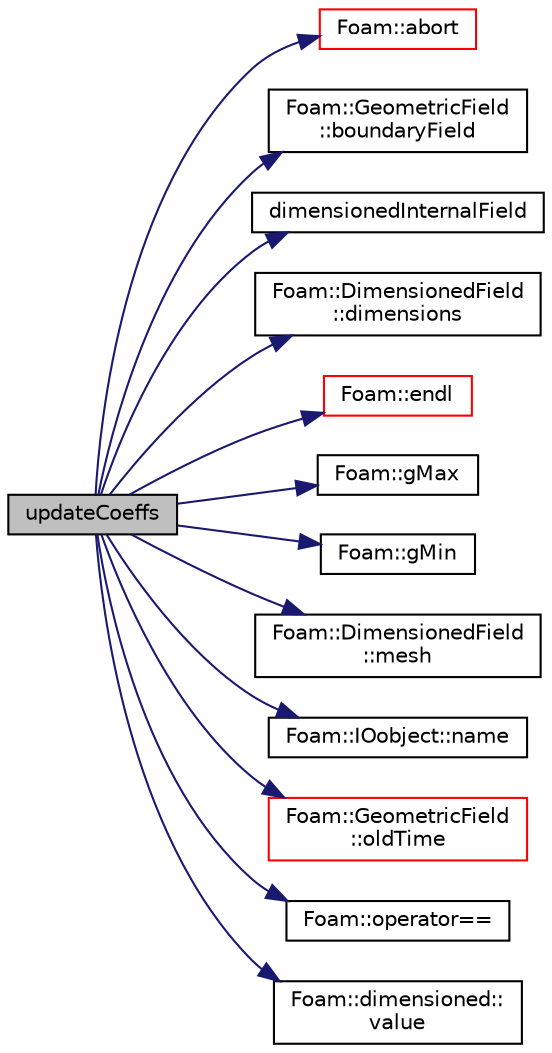digraph "updateCoeffs"
{
  bgcolor="transparent";
  edge [fontname="Helvetica",fontsize="10",labelfontname="Helvetica",labelfontsize="10"];
  node [fontname="Helvetica",fontsize="10",shape=record];
  rankdir="LR";
  Node1 [label="updateCoeffs",height=0.2,width=0.4,color="black", fillcolor="grey75", style="filled", fontcolor="black"];
  Node1 -> Node2 [color="midnightblue",fontsize="10",style="solid",fontname="Helvetica"];
  Node2 [label="Foam::abort",height=0.2,width=0.4,color="red",URL="$a10675.html#a447107a607d03e417307c203fa5fb44b"];
  Node1 -> Node3 [color="midnightblue",fontsize="10",style="solid",fontname="Helvetica"];
  Node3 [label="Foam::GeometricField\l::boundaryField",height=0.2,width=0.4,color="black",URL="$a00913.html#a3c6c1a789b48ea0c5e8bff64f9c14f2d",tooltip="Return reference to GeometricBoundaryField. "];
  Node1 -> Node4 [color="midnightblue",fontsize="10",style="solid",fontname="Helvetica"];
  Node4 [label="dimensionedInternalField",height=0.2,width=0.4,color="black",URL="$a03104.html#a942cd19121a46cdc649099eb27c74b18"];
  Node1 -> Node5 [color="midnightblue",fontsize="10",style="solid",fontname="Helvetica"];
  Node5 [label="Foam::DimensionedField\l::dimensions",height=0.2,width=0.4,color="black",URL="$a00527.html#a6098093e7de06370342a85cfae8b31f5",tooltip="Return dimensions. "];
  Node1 -> Node6 [color="midnightblue",fontsize="10",style="solid",fontname="Helvetica"];
  Node6 [label="Foam::endl",height=0.2,width=0.4,color="red",URL="$a10675.html#a2db8fe02a0d3909e9351bb4275b23ce4",tooltip="Add newline and flush stream. "];
  Node1 -> Node7 [color="midnightblue",fontsize="10",style="solid",fontname="Helvetica"];
  Node7 [label="Foam::gMax",height=0.2,width=0.4,color="black",URL="$a10675.html#ae8d631fb8e841947408bb711abfb1e67"];
  Node1 -> Node8 [color="midnightblue",fontsize="10",style="solid",fontname="Helvetica"];
  Node8 [label="Foam::gMin",height=0.2,width=0.4,color="black",URL="$a10675.html#aca330ee6cfe7d602300dbc5905f8c9f6"];
  Node1 -> Node9 [color="midnightblue",fontsize="10",style="solid",fontname="Helvetica"];
  Node9 [label="Foam::DimensionedField\l::mesh",height=0.2,width=0.4,color="black",URL="$a00527.html#abdefa6904b53f35c49185ee1cb3d1800",tooltip="Return mesh. "];
  Node1 -> Node10 [color="midnightblue",fontsize="10",style="solid",fontname="Helvetica"];
  Node10 [label="Foam::IOobject::name",height=0.2,width=0.4,color="black",URL="$a01170.html#a75b72488d2e82151b025744974919d5d",tooltip="Return name. "];
  Node1 -> Node11 [color="midnightblue",fontsize="10",style="solid",fontname="Helvetica"];
  Node11 [label="Foam::GeometricField\l::oldTime",height=0.2,width=0.4,color="red",URL="$a00913.html#a590e4782d38c7bab9fc7d231aa6b5f3f",tooltip="Return old time field. "];
  Node1 -> Node12 [color="midnightblue",fontsize="10",style="solid",fontname="Helvetica"];
  Node12 [label="Foam::operator==",height=0.2,width=0.4,color="black",URL="$a10675.html#a28a45d2e3cca6152b024de57575abbf1"];
  Node1 -> Node13 [color="midnightblue",fontsize="10",style="solid",fontname="Helvetica"];
  Node13 [label="Foam::dimensioned::\lvalue",height=0.2,width=0.4,color="black",URL="$a00526.html#a080d3824651cfcf52f72acceec615aaa",tooltip="Return const reference to value. "];
}
